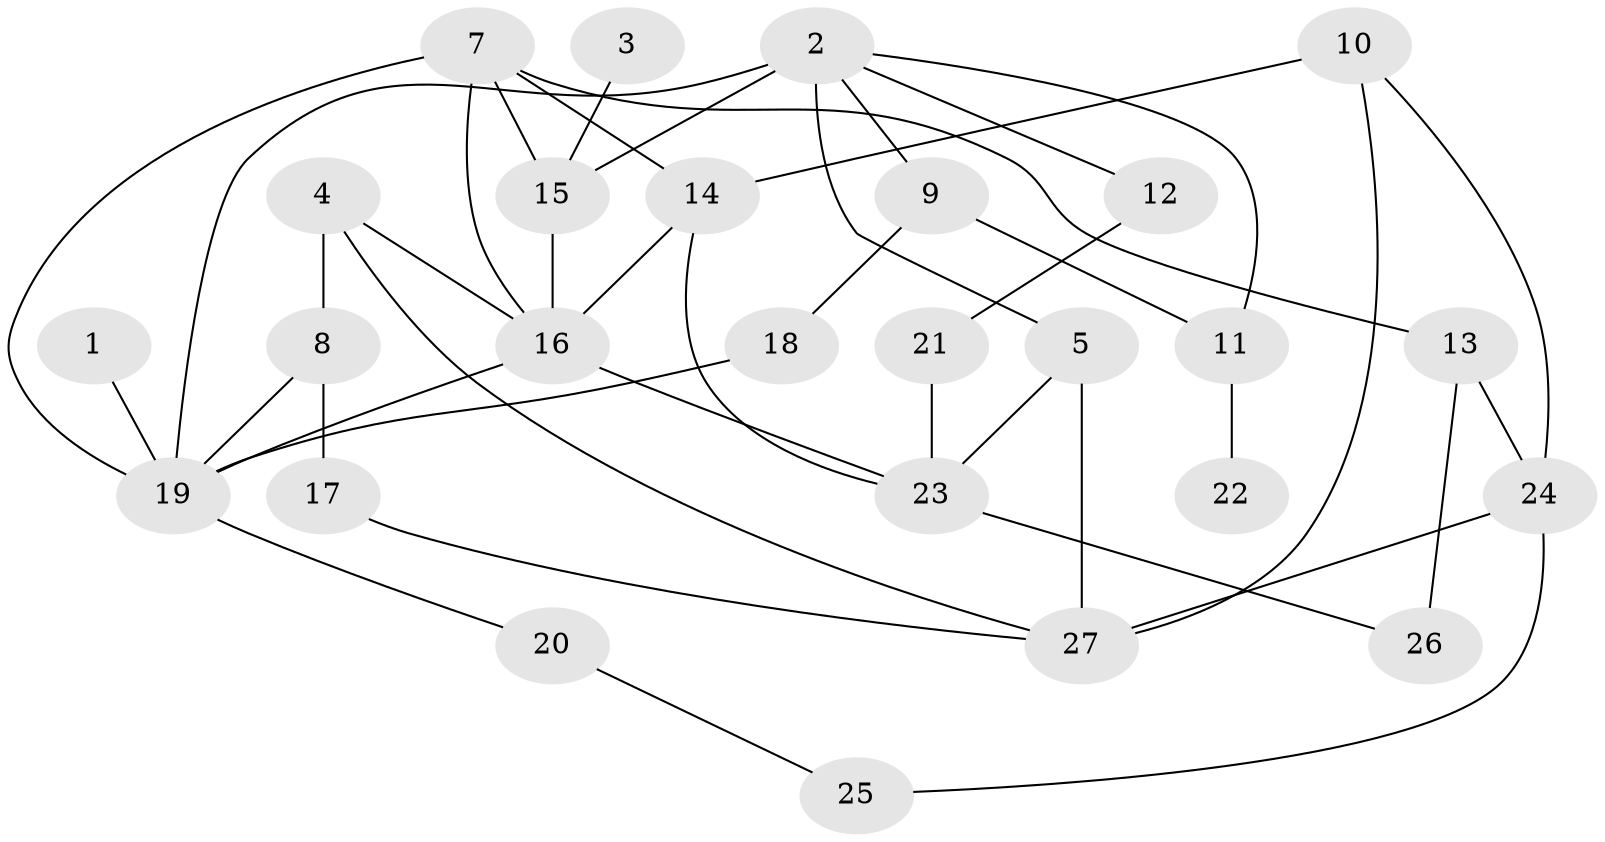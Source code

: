 // original degree distribution, {4: 0.12962962962962962, 3: 0.24074074074074073, 2: 0.35185185185185186, 1: 0.1111111111111111, 6: 0.05555555555555555, 5: 0.09259259259259259, 0: 0.018518518518518517}
// Generated by graph-tools (version 1.1) at 2025/00/03/09/25 03:00:54]
// undirected, 26 vertices, 42 edges
graph export_dot {
graph [start="1"]
  node [color=gray90,style=filled];
  1;
  2;
  3;
  4;
  5;
  7;
  8;
  9;
  10;
  11;
  12;
  13;
  14;
  15;
  16;
  17;
  18;
  19;
  20;
  21;
  22;
  23;
  24;
  25;
  26;
  27;
  1 -- 19 [weight=1.0];
  2 -- 5 [weight=1.0];
  2 -- 9 [weight=1.0];
  2 -- 11 [weight=1.0];
  2 -- 12 [weight=1.0];
  2 -- 15 [weight=2.0];
  2 -- 19 [weight=1.0];
  3 -- 15 [weight=1.0];
  4 -- 8 [weight=1.0];
  4 -- 16 [weight=1.0];
  4 -- 27 [weight=1.0];
  5 -- 23 [weight=1.0];
  5 -- 27 [weight=1.0];
  7 -- 13 [weight=1.0];
  7 -- 14 [weight=2.0];
  7 -- 15 [weight=1.0];
  7 -- 16 [weight=1.0];
  7 -- 19 [weight=2.0];
  8 -- 17 [weight=1.0];
  8 -- 19 [weight=1.0];
  9 -- 11 [weight=1.0];
  9 -- 18 [weight=1.0];
  10 -- 14 [weight=1.0];
  10 -- 24 [weight=1.0];
  10 -- 27 [weight=1.0];
  11 -- 22 [weight=1.0];
  12 -- 21 [weight=1.0];
  13 -- 24 [weight=2.0];
  13 -- 26 [weight=2.0];
  14 -- 16 [weight=1.0];
  14 -- 23 [weight=1.0];
  15 -- 16 [weight=2.0];
  16 -- 19 [weight=1.0];
  16 -- 23 [weight=1.0];
  17 -- 27 [weight=1.0];
  18 -- 19 [weight=1.0];
  19 -- 20 [weight=1.0];
  20 -- 25 [weight=1.0];
  21 -- 23 [weight=1.0];
  23 -- 26 [weight=1.0];
  24 -- 25 [weight=1.0];
  24 -- 27 [weight=1.0];
}
